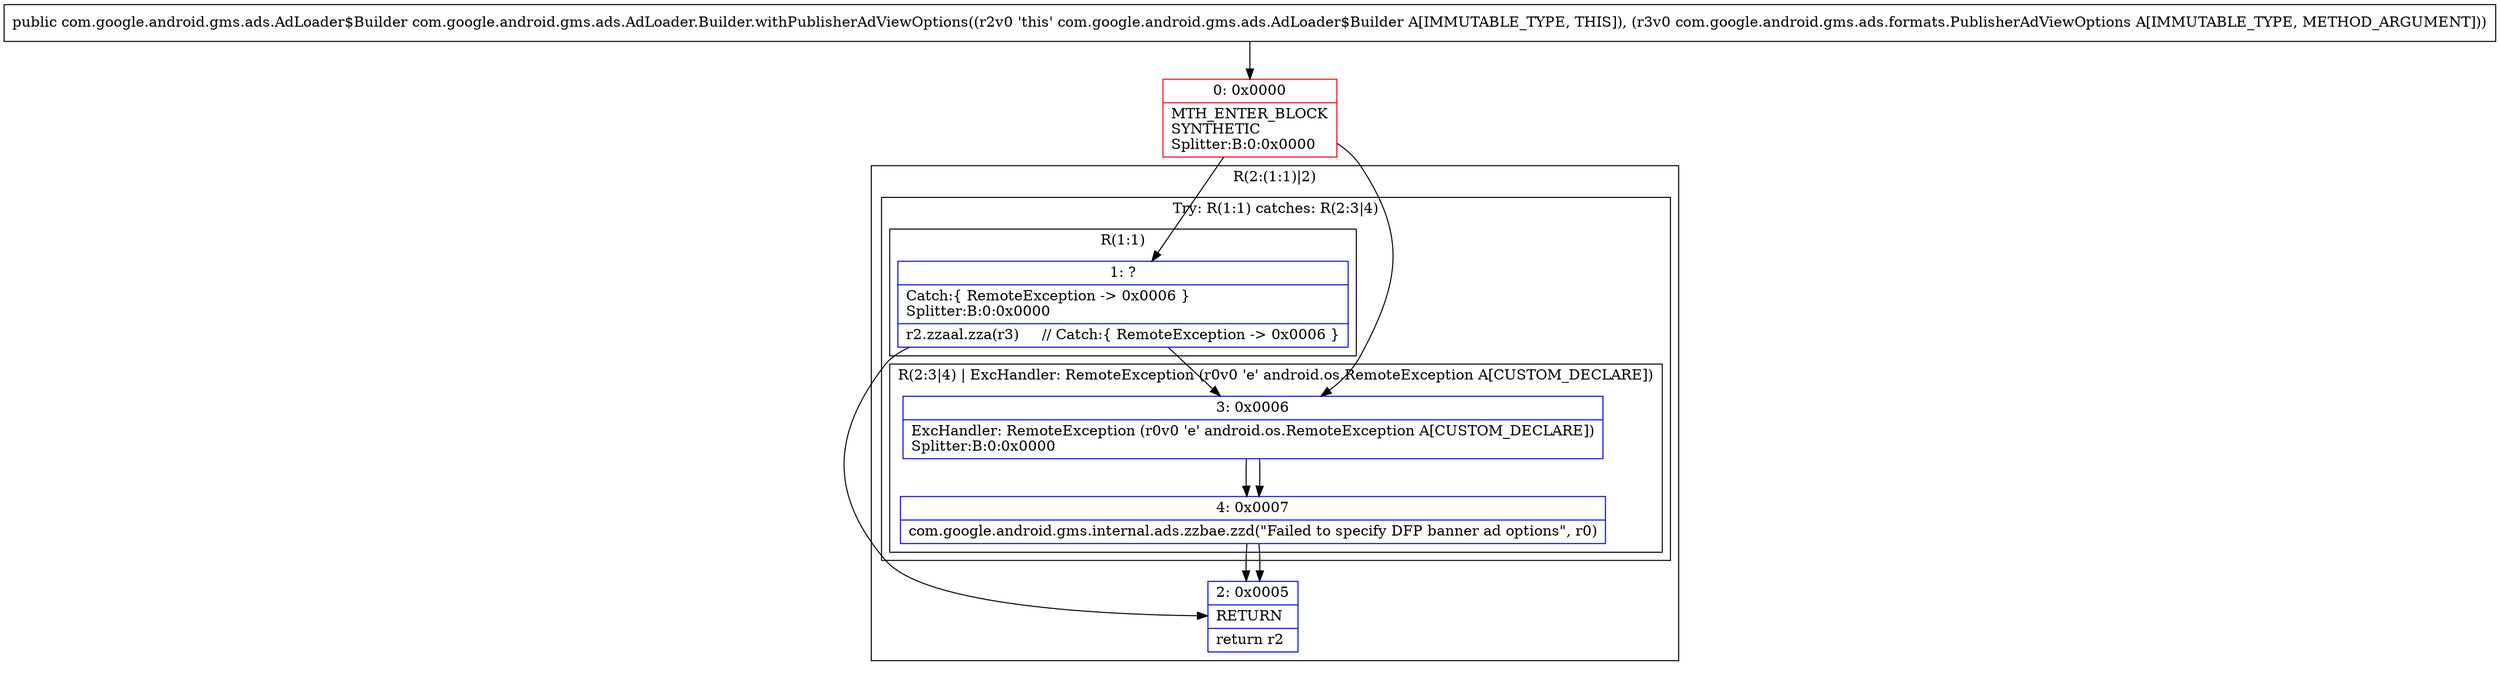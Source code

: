 digraph "CFG forcom.google.android.gms.ads.AdLoader.Builder.withPublisherAdViewOptions(Lcom\/google\/android\/gms\/ads\/formats\/PublisherAdViewOptions;)Lcom\/google\/android\/gms\/ads\/AdLoader$Builder;" {
subgraph cluster_Region_1477838045 {
label = "R(2:(1:1)|2)";
node [shape=record,color=blue];
subgraph cluster_TryCatchRegion_226128943 {
label = "Try: R(1:1) catches: R(2:3|4)";
node [shape=record,color=blue];
subgraph cluster_Region_867721675 {
label = "R(1:1)";
node [shape=record,color=blue];
Node_1 [shape=record,label="{1\:\ ?|Catch:\{ RemoteException \-\> 0x0006 \}\lSplitter:B:0:0x0000\l|r2.zzaal.zza(r3)     \/\/ Catch:\{ RemoteException \-\> 0x0006 \}\l}"];
}
subgraph cluster_Region_1197778645 {
label = "R(2:3|4) | ExcHandler: RemoteException (r0v0 'e' android.os.RemoteException A[CUSTOM_DECLARE])\l";
node [shape=record,color=blue];
Node_3 [shape=record,label="{3\:\ 0x0006|ExcHandler: RemoteException (r0v0 'e' android.os.RemoteException A[CUSTOM_DECLARE])\lSplitter:B:0:0x0000\l}"];
Node_4 [shape=record,label="{4\:\ 0x0007|com.google.android.gms.internal.ads.zzbae.zzd(\"Failed to specify DFP banner ad options\", r0)\l}"];
}
}
Node_2 [shape=record,label="{2\:\ 0x0005|RETURN\l|return r2\l}"];
}
subgraph cluster_Region_1197778645 {
label = "R(2:3|4) | ExcHandler: RemoteException (r0v0 'e' android.os.RemoteException A[CUSTOM_DECLARE])\l";
node [shape=record,color=blue];
Node_3 [shape=record,label="{3\:\ 0x0006|ExcHandler: RemoteException (r0v0 'e' android.os.RemoteException A[CUSTOM_DECLARE])\lSplitter:B:0:0x0000\l}"];
Node_4 [shape=record,label="{4\:\ 0x0007|com.google.android.gms.internal.ads.zzbae.zzd(\"Failed to specify DFP banner ad options\", r0)\l}"];
}
Node_0 [shape=record,color=red,label="{0\:\ 0x0000|MTH_ENTER_BLOCK\lSYNTHETIC\lSplitter:B:0:0x0000\l}"];
MethodNode[shape=record,label="{public com.google.android.gms.ads.AdLoader$Builder com.google.android.gms.ads.AdLoader.Builder.withPublisherAdViewOptions((r2v0 'this' com.google.android.gms.ads.AdLoader$Builder A[IMMUTABLE_TYPE, THIS]), (r3v0 com.google.android.gms.ads.formats.PublisherAdViewOptions A[IMMUTABLE_TYPE, METHOD_ARGUMENT])) }"];
MethodNode -> Node_0;
Node_1 -> Node_2;
Node_1 -> Node_3;
Node_3 -> Node_4;
Node_4 -> Node_2;
Node_3 -> Node_4;
Node_4 -> Node_2;
Node_0 -> Node_1;
Node_0 -> Node_3;
}

